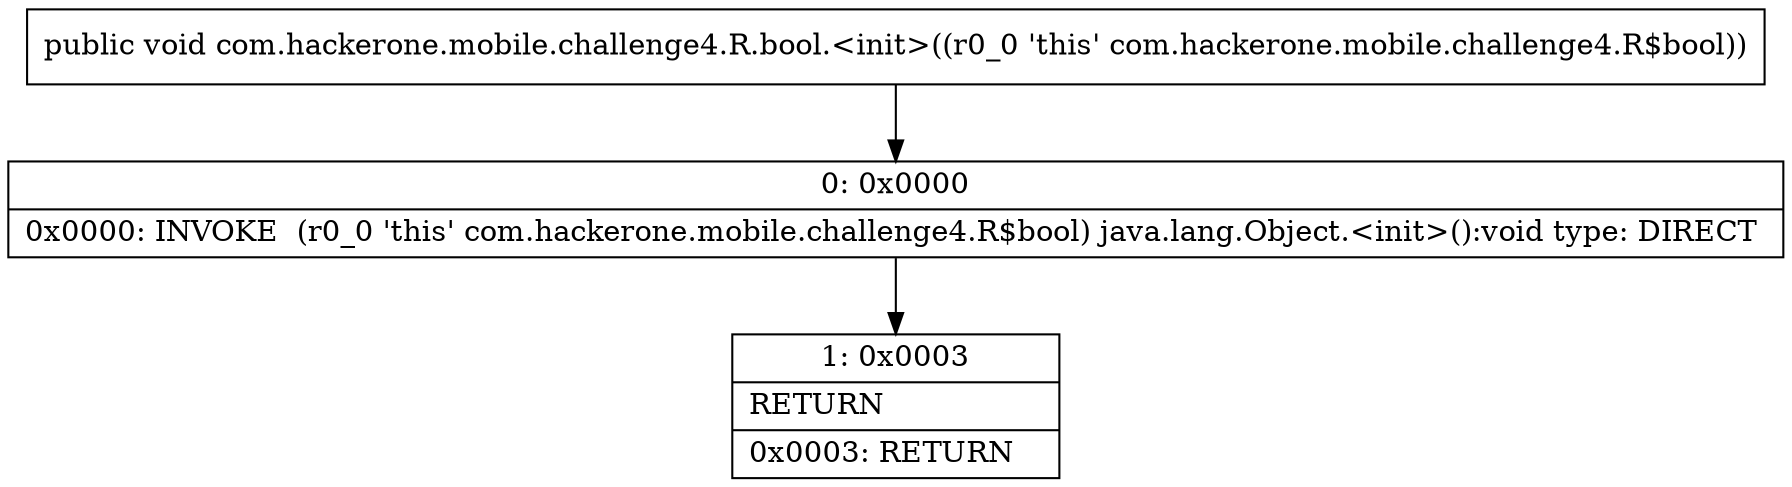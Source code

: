 digraph "CFG forcom.hackerone.mobile.challenge4.R.bool.\<init\>()V" {
Node_0 [shape=record,label="{0\:\ 0x0000|0x0000: INVOKE  (r0_0 'this' com.hackerone.mobile.challenge4.R$bool) java.lang.Object.\<init\>():void type: DIRECT \l}"];
Node_1 [shape=record,label="{1\:\ 0x0003|RETURN\l|0x0003: RETURN   \l}"];
MethodNode[shape=record,label="{public void com.hackerone.mobile.challenge4.R.bool.\<init\>((r0_0 'this' com.hackerone.mobile.challenge4.R$bool)) }"];
MethodNode -> Node_0;
Node_0 -> Node_1;
}

